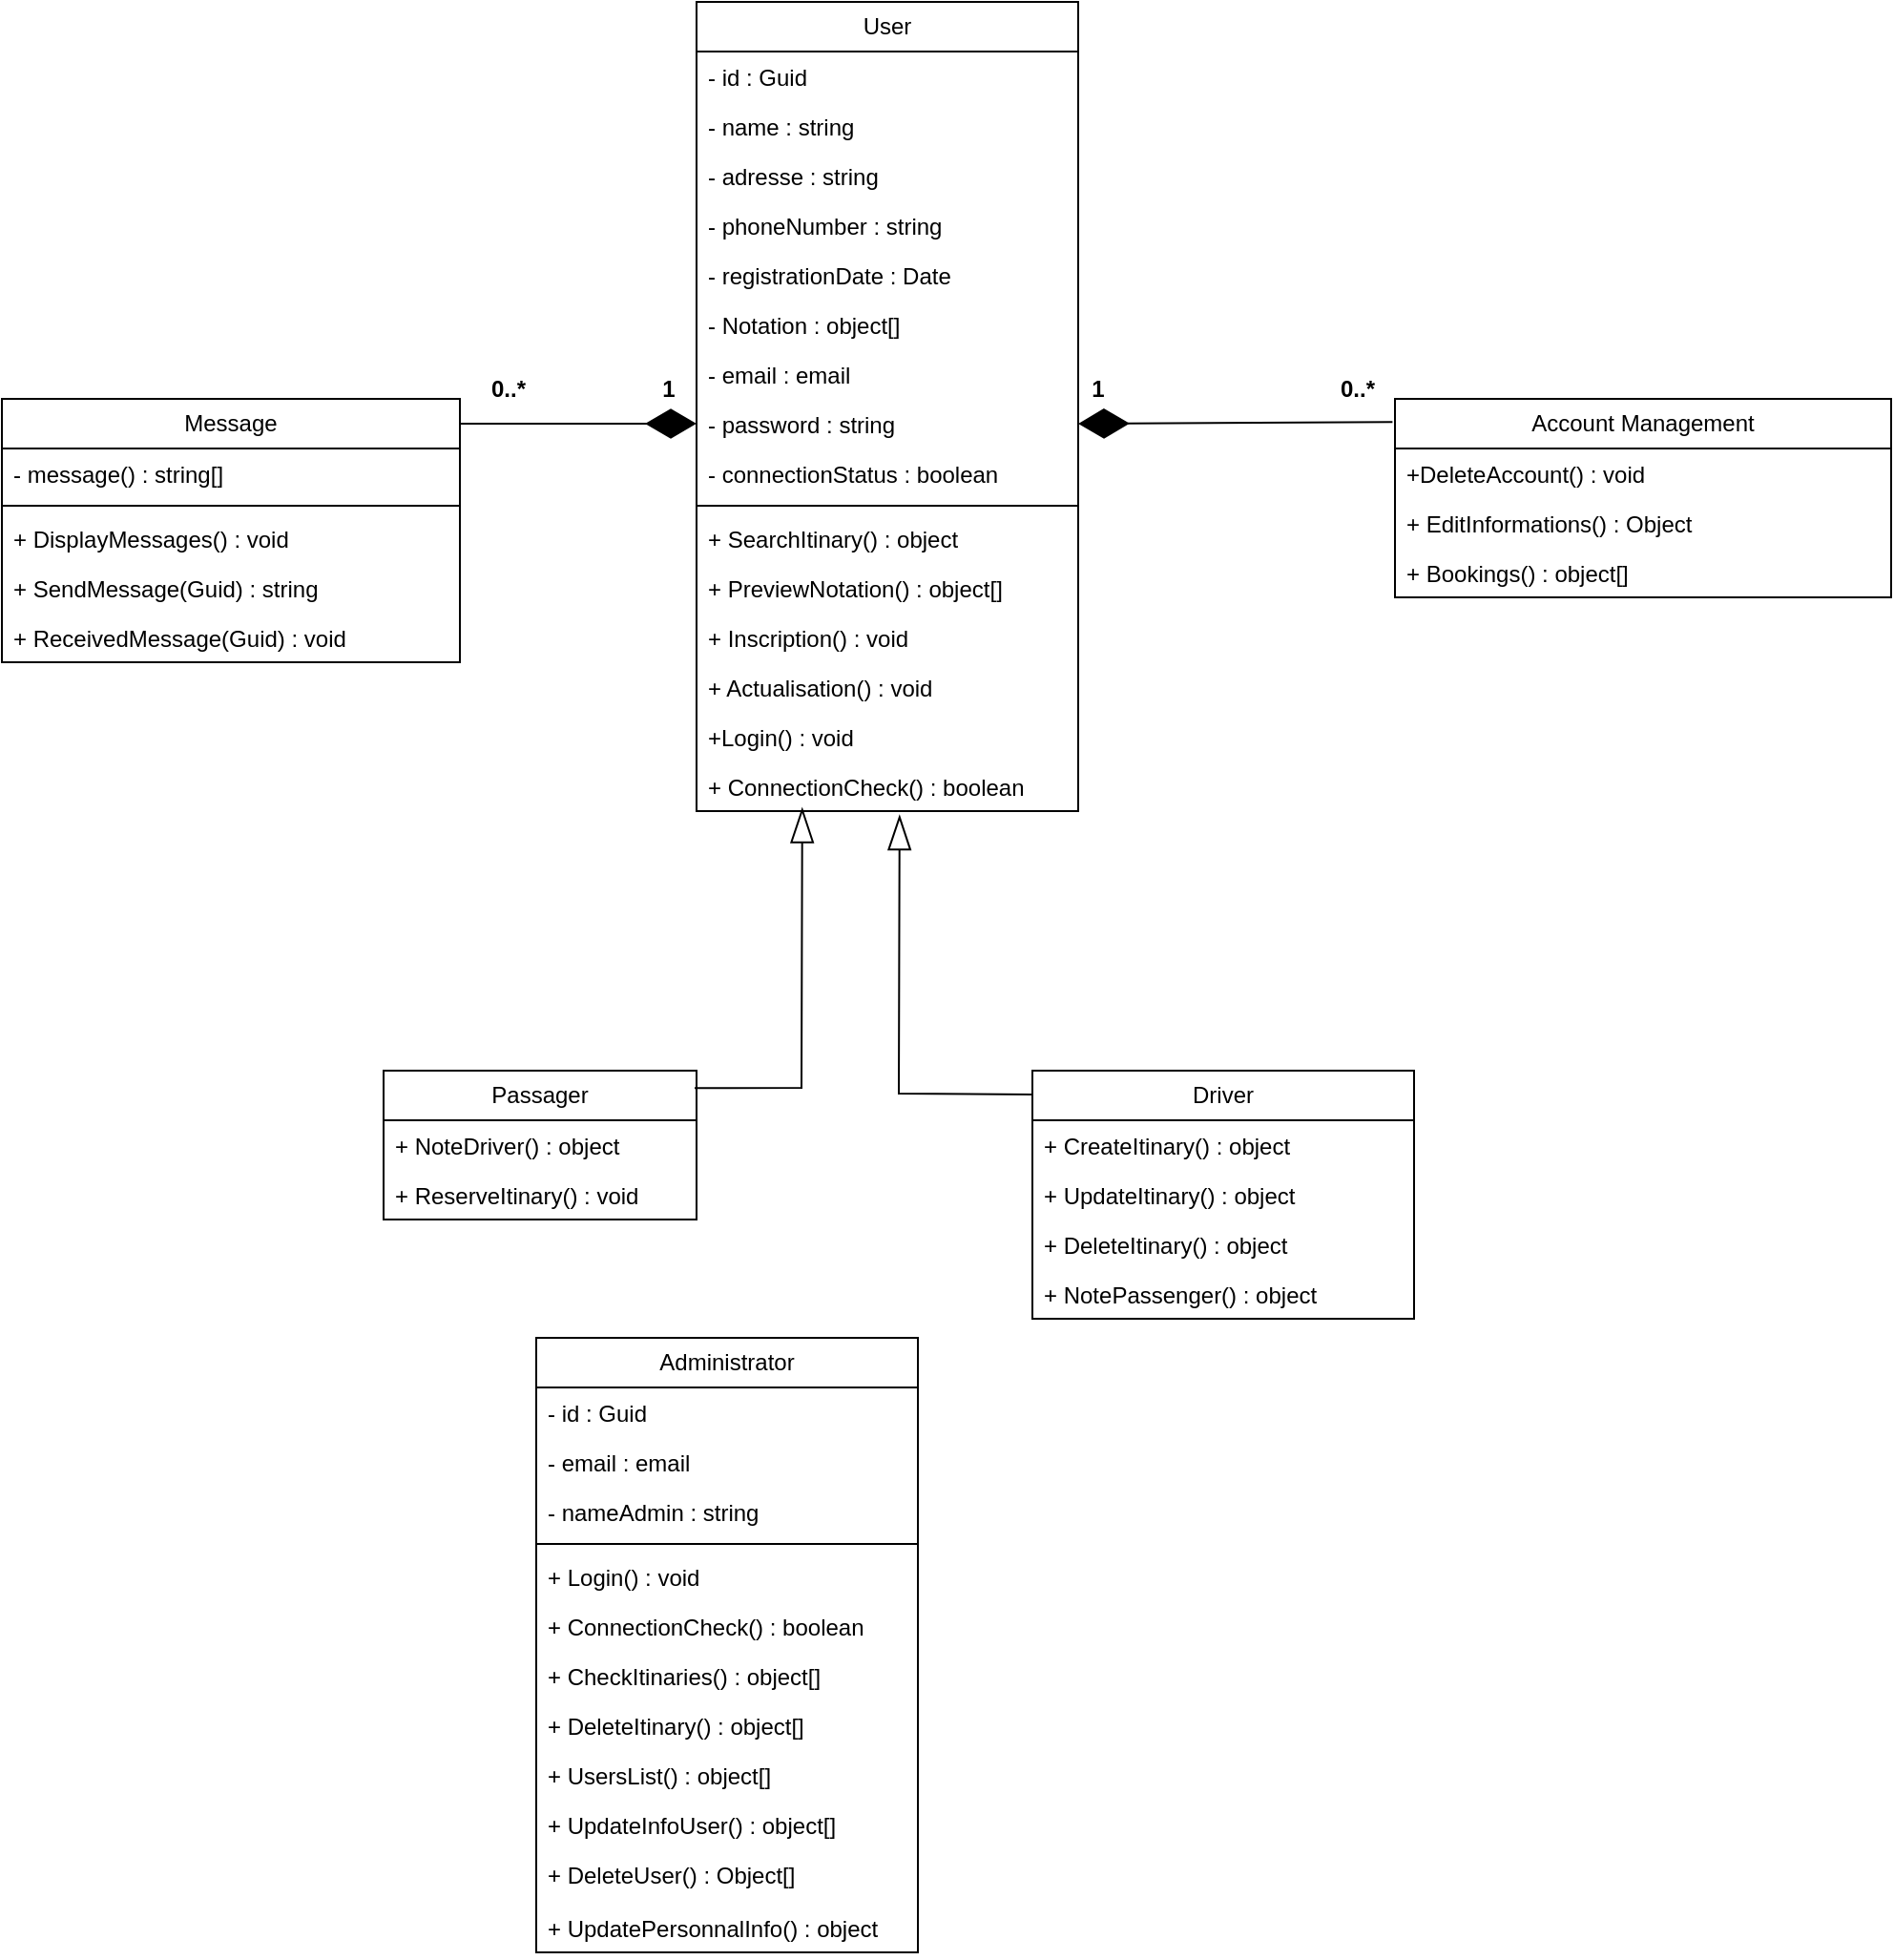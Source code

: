 <mxfile version="26.1.0">
  <diagram name="Page-1" id="EffUQz9Fc1N93kH9wc6N">
    <mxGraphModel dx="1685" dy="1355" grid="1" gridSize="10" guides="1" tooltips="1" connect="1" arrows="1" fold="1" page="1" pageScale="1" pageWidth="827" pageHeight="1169" math="0" shadow="0">
      <root>
        <mxCell id="0" />
        <mxCell id="1" parent="0" />
        <mxCell id="DANqb6_CZBiQC35ufu35-1" value="User" style="swimlane;fontStyle=0;childLayout=stackLayout;horizontal=1;startSize=26;fillColor=none;horizontalStack=0;resizeParent=1;resizeParentMax=0;resizeLast=0;collapsible=1;marginBottom=0;whiteSpace=wrap;html=1;" vertex="1" parent="1">
          <mxGeometry x="214" y="100" width="200" height="424" as="geometry" />
        </mxCell>
        <mxCell id="DANqb6_CZBiQC35ufu35-2" value="- id : Guid" style="text;strokeColor=none;fillColor=none;align=left;verticalAlign=top;spacingLeft=4;spacingRight=4;overflow=hidden;rotatable=0;points=[[0,0.5],[1,0.5]];portConstraint=eastwest;whiteSpace=wrap;html=1;" vertex="1" parent="DANqb6_CZBiQC35ufu35-1">
          <mxGeometry y="26" width="200" height="26" as="geometry" />
        </mxCell>
        <mxCell id="DANqb6_CZBiQC35ufu35-19" value="- name : string" style="text;strokeColor=none;fillColor=none;align=left;verticalAlign=top;spacingLeft=4;spacingRight=4;overflow=hidden;rotatable=0;points=[[0,0.5],[1,0.5]];portConstraint=eastwest;whiteSpace=wrap;html=1;" vertex="1" parent="DANqb6_CZBiQC35ufu35-1">
          <mxGeometry y="52" width="200" height="26" as="geometry" />
        </mxCell>
        <mxCell id="DANqb6_CZBiQC35ufu35-31" value="- adresse : string" style="text;strokeColor=none;fillColor=none;align=left;verticalAlign=top;spacingLeft=4;spacingRight=4;overflow=hidden;rotatable=0;points=[[0,0.5],[1,0.5]];portConstraint=eastwest;whiteSpace=wrap;html=1;" vertex="1" parent="DANqb6_CZBiQC35ufu35-1">
          <mxGeometry y="78" width="200" height="26" as="geometry" />
        </mxCell>
        <mxCell id="DANqb6_CZBiQC35ufu35-9" value="- phoneNumber : string" style="text;strokeColor=none;fillColor=none;align=left;verticalAlign=top;spacingLeft=4;spacingRight=4;overflow=hidden;rotatable=0;points=[[0,0.5],[1,0.5]];portConstraint=eastwest;whiteSpace=wrap;html=1;" vertex="1" parent="DANqb6_CZBiQC35ufu35-1">
          <mxGeometry y="104" width="200" height="26" as="geometry" />
        </mxCell>
        <mxCell id="DANqb6_CZBiQC35ufu35-5" value="- registrationDate : Date " style="text;strokeColor=none;fillColor=none;align=left;verticalAlign=top;spacingLeft=4;spacingRight=4;overflow=hidden;rotatable=0;points=[[0,0.5],[1,0.5]];portConstraint=eastwest;whiteSpace=wrap;html=1;" vertex="1" parent="DANqb6_CZBiQC35ufu35-1">
          <mxGeometry y="130" width="200" height="26" as="geometry" />
        </mxCell>
        <mxCell id="DANqb6_CZBiQC35ufu35-36" value="- Notation : object[]" style="text;strokeColor=none;fillColor=none;align=left;verticalAlign=top;spacingLeft=4;spacingRight=4;overflow=hidden;rotatable=0;points=[[0,0.5],[1,0.5]];portConstraint=eastwest;whiteSpace=wrap;html=1;" vertex="1" parent="DANqb6_CZBiQC35ufu35-1">
          <mxGeometry y="156" width="200" height="26" as="geometry" />
        </mxCell>
        <mxCell id="DANqb6_CZBiQC35ufu35-8" value="- email : email" style="text;strokeColor=none;fillColor=none;align=left;verticalAlign=top;spacingLeft=4;spacingRight=4;overflow=hidden;rotatable=0;points=[[0,0.5],[1,0.5]];portConstraint=eastwest;whiteSpace=wrap;html=1;" vertex="1" parent="DANqb6_CZBiQC35ufu35-1">
          <mxGeometry y="182" width="200" height="26" as="geometry" />
        </mxCell>
        <mxCell id="DANqb6_CZBiQC35ufu35-3" value="- password : string" style="text;strokeColor=none;fillColor=none;align=left;verticalAlign=top;spacingLeft=4;spacingRight=4;overflow=hidden;rotatable=0;points=[[0,0.5],[1,0.5]];portConstraint=eastwest;whiteSpace=wrap;html=1;" vertex="1" parent="DANqb6_CZBiQC35ufu35-1">
          <mxGeometry y="208" width="200" height="26" as="geometry" />
        </mxCell>
        <mxCell id="DANqb6_CZBiQC35ufu35-4" value="- connectionStatus : boolean" style="text;strokeColor=none;fillColor=none;align=left;verticalAlign=top;spacingLeft=4;spacingRight=4;overflow=hidden;rotatable=0;points=[[0,0.5],[1,0.5]];portConstraint=eastwest;whiteSpace=wrap;html=1;" vertex="1" parent="DANqb6_CZBiQC35ufu35-1">
          <mxGeometry y="234" width="200" height="26" as="geometry" />
        </mxCell>
        <mxCell id="DANqb6_CZBiQC35ufu35-7" value="" style="line;strokeWidth=1;fillColor=none;align=left;verticalAlign=middle;spacingTop=-1;spacingLeft=3;spacingRight=3;rotatable=0;labelPosition=right;points=[];portConstraint=eastwest;strokeColor=inherit;" vertex="1" parent="DANqb6_CZBiQC35ufu35-1">
          <mxGeometry y="260" width="200" height="8" as="geometry" />
        </mxCell>
        <mxCell id="DANqb6_CZBiQC35ufu35-39" value="+ SearchItinary() : object" style="text;strokeColor=none;fillColor=none;align=left;verticalAlign=top;spacingLeft=4;spacingRight=4;overflow=hidden;rotatable=0;points=[[0,0.5],[1,0.5]];portConstraint=eastwest;whiteSpace=wrap;html=1;" vertex="1" parent="DANqb6_CZBiQC35ufu35-1">
          <mxGeometry y="268" width="200" height="26" as="geometry" />
        </mxCell>
        <mxCell id="DANqb6_CZBiQC35ufu35-38" value="+ PreviewNotation() : object[]" style="text;strokeColor=none;fillColor=none;align=left;verticalAlign=top;spacingLeft=4;spacingRight=4;overflow=hidden;rotatable=0;points=[[0,0.5],[1,0.5]];portConstraint=eastwest;whiteSpace=wrap;html=1;" vertex="1" parent="DANqb6_CZBiQC35ufu35-1">
          <mxGeometry y="294" width="200" height="26" as="geometry" />
        </mxCell>
        <mxCell id="DANqb6_CZBiQC35ufu35-33" value="+ Inscription() : void" style="text;strokeColor=none;fillColor=none;align=left;verticalAlign=top;spacingLeft=4;spacingRight=4;overflow=hidden;rotatable=0;points=[[0,0.5],[1,0.5]];portConstraint=eastwest;whiteSpace=wrap;html=1;" vertex="1" parent="DANqb6_CZBiQC35ufu35-1">
          <mxGeometry y="320" width="200" height="26" as="geometry" />
        </mxCell>
        <mxCell id="DANqb6_CZBiQC35ufu35-34" value="+ Actualisation() : void" style="text;strokeColor=none;fillColor=none;align=left;verticalAlign=top;spacingLeft=4;spacingRight=4;overflow=hidden;rotatable=0;points=[[0,0.5],[1,0.5]];portConstraint=eastwest;whiteSpace=wrap;html=1;" vertex="1" parent="DANqb6_CZBiQC35ufu35-1">
          <mxGeometry y="346" width="200" height="26" as="geometry" />
        </mxCell>
        <mxCell id="DANqb6_CZBiQC35ufu35-32" value="+Login() : void" style="text;strokeColor=none;fillColor=none;align=left;verticalAlign=top;spacingLeft=4;spacingRight=4;overflow=hidden;rotatable=0;points=[[0,0.5],[1,0.5]];portConstraint=eastwest;whiteSpace=wrap;html=1;" vertex="1" parent="DANqb6_CZBiQC35ufu35-1">
          <mxGeometry y="372" width="200" height="26" as="geometry" />
        </mxCell>
        <mxCell id="DANqb6_CZBiQC35ufu35-6" value="+ ConnectionCheck() : boolean" style="text;strokeColor=none;fillColor=none;align=left;verticalAlign=top;spacingLeft=4;spacingRight=4;overflow=hidden;rotatable=0;points=[[0,0.5],[1,0.5]];portConstraint=eastwest;whiteSpace=wrap;html=1;" vertex="1" parent="DANqb6_CZBiQC35ufu35-1">
          <mxGeometry y="398" width="200" height="26" as="geometry" />
        </mxCell>
        <mxCell id="DANqb6_CZBiQC35ufu35-10" value="Administrator" style="swimlane;fontStyle=0;childLayout=stackLayout;horizontal=1;startSize=26;fillColor=none;horizontalStack=0;resizeParent=1;resizeParentMax=0;resizeLast=0;collapsible=1;marginBottom=0;whiteSpace=wrap;html=1;" vertex="1" parent="1">
          <mxGeometry x="130" y="800" width="200" height="322" as="geometry" />
        </mxCell>
        <mxCell id="DANqb6_CZBiQC35ufu35-11" value="- id : Guid" style="text;strokeColor=none;fillColor=none;align=left;verticalAlign=top;spacingLeft=4;spacingRight=4;overflow=hidden;rotatable=0;points=[[0,0.5],[1,0.5]];portConstraint=eastwest;whiteSpace=wrap;html=1;" vertex="1" parent="DANqb6_CZBiQC35ufu35-10">
          <mxGeometry y="26" width="200" height="26" as="geometry" />
        </mxCell>
        <mxCell id="DANqb6_CZBiQC35ufu35-12" value="- email : email" style="text;strokeColor=none;fillColor=none;align=left;verticalAlign=top;spacingLeft=4;spacingRight=4;overflow=hidden;rotatable=0;points=[[0,0.5],[1,0.5]];portConstraint=eastwest;whiteSpace=wrap;html=1;" vertex="1" parent="DANqb6_CZBiQC35ufu35-10">
          <mxGeometry y="52" width="200" height="26" as="geometry" />
        </mxCell>
        <mxCell id="DANqb6_CZBiQC35ufu35-13" value="- nameAdmin : string" style="text;strokeColor=none;fillColor=none;align=left;verticalAlign=top;spacingLeft=4;spacingRight=4;overflow=hidden;rotatable=0;points=[[0,0.5],[1,0.5]];portConstraint=eastwest;whiteSpace=wrap;html=1;" vertex="1" parent="DANqb6_CZBiQC35ufu35-10">
          <mxGeometry y="78" width="200" height="26" as="geometry" />
        </mxCell>
        <mxCell id="DANqb6_CZBiQC35ufu35-17" value="" style="line;strokeWidth=1;fillColor=none;align=left;verticalAlign=middle;spacingTop=-1;spacingLeft=3;spacingRight=3;rotatable=0;labelPosition=right;points=[];portConstraint=eastwest;strokeColor=inherit;" vertex="1" parent="DANqb6_CZBiQC35ufu35-10">
          <mxGeometry y="104" width="200" height="8" as="geometry" />
        </mxCell>
        <mxCell id="DANqb6_CZBiQC35ufu35-58" value="+ Login() : void" style="text;strokeColor=none;fillColor=none;align=left;verticalAlign=top;spacingLeft=4;spacingRight=4;overflow=hidden;rotatable=0;points=[[0,0.5],[1,0.5]];portConstraint=eastwest;whiteSpace=wrap;html=1;" vertex="1" parent="DANqb6_CZBiQC35ufu35-10">
          <mxGeometry y="112" width="200" height="26" as="geometry" />
        </mxCell>
        <mxCell id="DANqb6_CZBiQC35ufu35-18" value="+ ConnectionCheck() : boolean" style="text;strokeColor=none;fillColor=none;align=left;verticalAlign=top;spacingLeft=4;spacingRight=4;overflow=hidden;rotatable=0;points=[[0,0.5],[1,0.5]];portConstraint=eastwest;whiteSpace=wrap;html=1;" vertex="1" parent="DANqb6_CZBiQC35ufu35-10">
          <mxGeometry y="138" width="200" height="26" as="geometry" />
        </mxCell>
        <mxCell id="DANqb6_CZBiQC35ufu35-59" value="+ CheckItinaries() : object[]" style="text;strokeColor=none;fillColor=none;align=left;verticalAlign=top;spacingLeft=4;spacingRight=4;overflow=hidden;rotatable=0;points=[[0,0.5],[1,0.5]];portConstraint=eastwest;whiteSpace=wrap;html=1;" vertex="1" parent="DANqb6_CZBiQC35ufu35-10">
          <mxGeometry y="164" width="200" height="26" as="geometry" />
        </mxCell>
        <mxCell id="DANqb6_CZBiQC35ufu35-64" value="+ DeleteItinary() : object[]" style="text;strokeColor=none;fillColor=none;align=left;verticalAlign=top;spacingLeft=4;spacingRight=4;overflow=hidden;rotatable=0;points=[[0,0.5],[1,0.5]];portConstraint=eastwest;whiteSpace=wrap;html=1;" vertex="1" parent="DANqb6_CZBiQC35ufu35-10">
          <mxGeometry y="190" width="200" height="26" as="geometry" />
        </mxCell>
        <mxCell id="DANqb6_CZBiQC35ufu35-60" value="+ UsersList() : object[]" style="text;strokeColor=none;fillColor=none;align=left;verticalAlign=top;spacingLeft=4;spacingRight=4;overflow=hidden;rotatable=0;points=[[0,0.5],[1,0.5]];portConstraint=eastwest;whiteSpace=wrap;html=1;" vertex="1" parent="DANqb6_CZBiQC35ufu35-10">
          <mxGeometry y="216" width="200" height="26" as="geometry" />
        </mxCell>
        <mxCell id="DANqb6_CZBiQC35ufu35-61" value="+ UpdateInfoUser() : object[]" style="text;strokeColor=none;fillColor=none;align=left;verticalAlign=top;spacingLeft=4;spacingRight=4;overflow=hidden;rotatable=0;points=[[0,0.5],[1,0.5]];portConstraint=eastwest;whiteSpace=wrap;html=1;" vertex="1" parent="DANqb6_CZBiQC35ufu35-10">
          <mxGeometry y="242" width="200" height="26" as="geometry" />
        </mxCell>
        <mxCell id="DANqb6_CZBiQC35ufu35-62" value="+ DeleteUser() : Object[]" style="text;strokeColor=none;fillColor=none;align=left;verticalAlign=top;spacingLeft=4;spacingRight=4;overflow=hidden;rotatable=0;points=[[0,0.5],[1,0.5]];portConstraint=eastwest;whiteSpace=wrap;html=1;" vertex="1" parent="DANqb6_CZBiQC35ufu35-10">
          <mxGeometry y="268" width="200" height="28" as="geometry" />
        </mxCell>
        <mxCell id="DANqb6_CZBiQC35ufu35-63" value="+ UpdatePersonnalInfo() : object" style="text;strokeColor=none;fillColor=none;align=left;verticalAlign=top;spacingLeft=4;spacingRight=4;overflow=hidden;rotatable=0;points=[[0,0.5],[1,0.5]];portConstraint=eastwest;whiteSpace=wrap;html=1;" vertex="1" parent="DANqb6_CZBiQC35ufu35-10">
          <mxGeometry y="296" width="200" height="26" as="geometry" />
        </mxCell>
        <mxCell id="DANqb6_CZBiQC35ufu35-21" value="Passager" style="swimlane;fontStyle=0;childLayout=stackLayout;horizontal=1;startSize=26;fillColor=none;horizontalStack=0;resizeParent=1;resizeParentMax=0;resizeLast=0;collapsible=1;marginBottom=0;whiteSpace=wrap;html=1;" vertex="1" parent="1">
          <mxGeometry x="50" y="660" width="164" height="78" as="geometry" />
        </mxCell>
        <mxCell id="DANqb6_CZBiQC35ufu35-22" value="+ NoteDriver() : object" style="text;strokeColor=none;fillColor=none;align=left;verticalAlign=top;spacingLeft=4;spacingRight=4;overflow=hidden;rotatable=0;points=[[0,0.5],[1,0.5]];portConstraint=eastwest;whiteSpace=wrap;html=1;" vertex="1" parent="DANqb6_CZBiQC35ufu35-21">
          <mxGeometry y="26" width="164" height="26" as="geometry" />
        </mxCell>
        <mxCell id="DANqb6_CZBiQC35ufu35-24" value="+ ReserveItinary() : void" style="text;strokeColor=none;fillColor=none;align=left;verticalAlign=top;spacingLeft=4;spacingRight=4;overflow=hidden;rotatable=0;points=[[0,0.5],[1,0.5]];portConstraint=eastwest;whiteSpace=wrap;html=1;" vertex="1" parent="DANqb6_CZBiQC35ufu35-21">
          <mxGeometry y="52" width="164" height="26" as="geometry" />
        </mxCell>
        <mxCell id="DANqb6_CZBiQC35ufu35-25" value="Driver" style="swimlane;fontStyle=0;childLayout=stackLayout;horizontal=1;startSize=26;fillColor=none;horizontalStack=0;resizeParent=1;resizeParentMax=0;resizeLast=0;collapsible=1;marginBottom=0;whiteSpace=wrap;html=1;" vertex="1" parent="1">
          <mxGeometry x="390" y="660" width="200" height="130" as="geometry" />
        </mxCell>
        <mxCell id="DANqb6_CZBiQC35ufu35-26" value="+ CreateItinary() : object" style="text;strokeColor=none;fillColor=none;align=left;verticalAlign=top;spacingLeft=4;spacingRight=4;overflow=hidden;rotatable=0;points=[[0,0.5],[1,0.5]];portConstraint=eastwest;whiteSpace=wrap;html=1;" vertex="1" parent="DANqb6_CZBiQC35ufu35-25">
          <mxGeometry y="26" width="200" height="26" as="geometry" />
        </mxCell>
        <mxCell id="DANqb6_CZBiQC35ufu35-27" value="+ UpdateItinary() : object" style="text;strokeColor=none;fillColor=none;align=left;verticalAlign=top;spacingLeft=4;spacingRight=4;overflow=hidden;rotatable=0;points=[[0,0.5],[1,0.5]];portConstraint=eastwest;whiteSpace=wrap;html=1;" vertex="1" parent="DANqb6_CZBiQC35ufu35-25">
          <mxGeometry y="52" width="200" height="26" as="geometry" />
        </mxCell>
        <mxCell id="DANqb6_CZBiQC35ufu35-28" value="+ DeleteItinary() : object" style="text;strokeColor=none;fillColor=none;align=left;verticalAlign=top;spacingLeft=4;spacingRight=4;overflow=hidden;rotatable=0;points=[[0,0.5],[1,0.5]];portConstraint=eastwest;whiteSpace=wrap;html=1;" vertex="1" parent="DANqb6_CZBiQC35ufu35-25">
          <mxGeometry y="78" width="200" height="26" as="geometry" />
        </mxCell>
        <mxCell id="DANqb6_CZBiQC35ufu35-35" value="+ NotePassenger() : object" style="text;strokeColor=none;fillColor=none;align=left;verticalAlign=top;spacingLeft=4;spacingRight=4;overflow=hidden;rotatable=0;points=[[0,0.5],[1,0.5]];portConstraint=eastwest;whiteSpace=wrap;html=1;" vertex="1" parent="DANqb6_CZBiQC35ufu35-25">
          <mxGeometry y="104" width="200" height="26" as="geometry" />
        </mxCell>
        <mxCell id="DANqb6_CZBiQC35ufu35-29" value="" style="endArrow=blockThin;endSize=16;endFill=0;html=1;rounded=0;entryX=0.277;entryY=0.932;entryDx=0;entryDy=0;entryPerimeter=0;exitX=0.994;exitY=0.117;exitDx=0;exitDy=0;exitPerimeter=0;" edge="1" parent="1" source="DANqb6_CZBiQC35ufu35-21" target="DANqb6_CZBiQC35ufu35-6">
          <mxGeometry x="0.111" y="-1" width="160" relative="1" as="geometry">
            <mxPoint x="250" y="490" as="sourcePoint" />
            <mxPoint x="340" y="400" as="targetPoint" />
            <Array as="points">
              <mxPoint x="269" y="669" />
            </Array>
            <mxPoint as="offset" />
          </mxGeometry>
        </mxCell>
        <mxCell id="DANqb6_CZBiQC35ufu35-30" value="" style="endArrow=blockThin;endSize=16;endFill=0;html=1;rounded=0;entryX=0.532;entryY=1.079;entryDx=0;entryDy=0;exitX=0;exitY=0.096;exitDx=0;exitDy=0;exitPerimeter=0;entryPerimeter=0;" edge="1" parent="1" source="DANqb6_CZBiQC35ufu35-25" target="DANqb6_CZBiQC35ufu35-6">
          <mxGeometry x="0.111" y="-1" width="160" relative="1" as="geometry">
            <mxPoint x="350" y="460" as="sourcePoint" />
            <mxPoint x="283" y="354" as="targetPoint" />
            <Array as="points">
              <mxPoint x="320" y="672" />
            </Array>
            <mxPoint as="offset" />
          </mxGeometry>
        </mxCell>
        <mxCell id="DANqb6_CZBiQC35ufu35-40" value="Message" style="swimlane;fontStyle=0;childLayout=stackLayout;horizontal=1;startSize=26;fillColor=none;horizontalStack=0;resizeParent=1;resizeParentMax=0;resizeLast=0;collapsible=1;marginBottom=0;whiteSpace=wrap;html=1;" vertex="1" parent="1">
          <mxGeometry x="-150" y="308" width="240" height="138" as="geometry" />
        </mxCell>
        <mxCell id="DANqb6_CZBiQC35ufu35-41" value="- message() : string[]" style="text;strokeColor=none;fillColor=none;align=left;verticalAlign=top;spacingLeft=4;spacingRight=4;overflow=hidden;rotatable=0;points=[[0,0.5],[1,0.5]];portConstraint=eastwest;whiteSpace=wrap;html=1;" vertex="1" parent="DANqb6_CZBiQC35ufu35-40">
          <mxGeometry y="26" width="240" height="26" as="geometry" />
        </mxCell>
        <mxCell id="DANqb6_CZBiQC35ufu35-46" value="" style="line;strokeWidth=1;fillColor=none;align=left;verticalAlign=middle;spacingTop=-1;spacingLeft=3;spacingRight=3;rotatable=0;labelPosition=right;points=[];portConstraint=eastwest;strokeColor=inherit;" vertex="1" parent="DANqb6_CZBiQC35ufu35-40">
          <mxGeometry y="52" width="240" height="8" as="geometry" />
        </mxCell>
        <mxCell id="DANqb6_CZBiQC35ufu35-43" value="+ DisplayMessages() : void" style="text;strokeColor=none;fillColor=none;align=left;verticalAlign=top;spacingLeft=4;spacingRight=4;overflow=hidden;rotatable=0;points=[[0,0.5],[1,0.5]];portConstraint=eastwest;whiteSpace=wrap;html=1;" vertex="1" parent="DANqb6_CZBiQC35ufu35-40">
          <mxGeometry y="60" width="240" height="26" as="geometry" />
        </mxCell>
        <mxCell id="DANqb6_CZBiQC35ufu35-44" value="+ SendMessage(Guid) : string" style="text;strokeColor=none;fillColor=none;align=left;verticalAlign=top;spacingLeft=4;spacingRight=4;overflow=hidden;rotatable=0;points=[[0,0.5],[1,0.5]];portConstraint=eastwest;whiteSpace=wrap;html=1;" vertex="1" parent="DANqb6_CZBiQC35ufu35-40">
          <mxGeometry y="86" width="240" height="26" as="geometry" />
        </mxCell>
        <mxCell id="DANqb6_CZBiQC35ufu35-45" value="+ ReceivedMessage(Guid) : void" style="text;strokeColor=none;fillColor=none;align=left;verticalAlign=top;spacingLeft=4;spacingRight=4;overflow=hidden;rotatable=0;points=[[0,0.5],[1,0.5]];portConstraint=eastwest;whiteSpace=wrap;html=1;" vertex="1" parent="DANqb6_CZBiQC35ufu35-40">
          <mxGeometry y="112" width="240" height="26" as="geometry" />
        </mxCell>
        <mxCell id="DANqb6_CZBiQC35ufu35-47" value="" style="endArrow=diamondThin;endFill=1;endSize=24;html=1;rounded=0;entryX=0;entryY=0.5;entryDx=0;entryDy=0;exitX=1;exitY=0.094;exitDx=0;exitDy=0;exitPerimeter=0;" edge="1" parent="1" source="DANqb6_CZBiQC35ufu35-40" target="DANqb6_CZBiQC35ufu35-3">
          <mxGeometry width="160" relative="1" as="geometry">
            <mxPoint x="91" y="323" as="sourcePoint" />
            <mxPoint x="270" y="400" as="targetPoint" />
          </mxGeometry>
        </mxCell>
        <mxCell id="DANqb6_CZBiQC35ufu35-49" value="Account Management" style="swimlane;fontStyle=0;childLayout=stackLayout;horizontal=1;startSize=26;fillColor=none;horizontalStack=0;resizeParent=1;resizeParentMax=0;resizeLast=0;collapsible=1;marginBottom=0;whiteSpace=wrap;html=1;" vertex="1" parent="1">
          <mxGeometry x="580" y="308" width="260" height="104" as="geometry" />
        </mxCell>
        <mxCell id="DANqb6_CZBiQC35ufu35-50" value="+DeleteAccount() : void " style="text;strokeColor=none;fillColor=none;align=left;verticalAlign=top;spacingLeft=4;spacingRight=4;overflow=hidden;rotatable=0;points=[[0,0.5],[1,0.5]];portConstraint=eastwest;whiteSpace=wrap;html=1;" vertex="1" parent="DANqb6_CZBiQC35ufu35-49">
          <mxGeometry y="26" width="260" height="26" as="geometry" />
        </mxCell>
        <mxCell id="DANqb6_CZBiQC35ufu35-51" value="+ EditInformations() : Object" style="text;strokeColor=none;fillColor=none;align=left;verticalAlign=top;spacingLeft=4;spacingRight=4;overflow=hidden;rotatable=0;points=[[0,0.5],[1,0.5]];portConstraint=eastwest;whiteSpace=wrap;html=1;" vertex="1" parent="DANqb6_CZBiQC35ufu35-49">
          <mxGeometry y="52" width="260" height="26" as="geometry" />
        </mxCell>
        <mxCell id="DANqb6_CZBiQC35ufu35-52" value="+ Bookings() : object[]" style="text;strokeColor=none;fillColor=none;align=left;verticalAlign=top;spacingLeft=4;spacingRight=4;overflow=hidden;rotatable=0;points=[[0,0.5],[1,0.5]];portConstraint=eastwest;whiteSpace=wrap;html=1;" vertex="1" parent="DANqb6_CZBiQC35ufu35-49">
          <mxGeometry y="78" width="260" height="26" as="geometry" />
        </mxCell>
        <mxCell id="DANqb6_CZBiQC35ufu35-53" value="" style="endArrow=diamondThin;endFill=1;endSize=24;html=1;rounded=0;entryX=1;entryY=0.5;entryDx=0;entryDy=0;exitX=-0.005;exitY=0.117;exitDx=0;exitDy=0;exitPerimeter=0;" edge="1" parent="1" source="DANqb6_CZBiQC35ufu35-49">
          <mxGeometry width="160" relative="1" as="geometry">
            <mxPoint x="420" y="398" as="sourcePoint" />
            <mxPoint x="414" y="321" as="targetPoint" />
          </mxGeometry>
        </mxCell>
        <mxCell id="DANqb6_CZBiQC35ufu35-54" value="1" style="text;align=center;fontStyle=1;verticalAlign=middle;spacingLeft=3;spacingRight=3;strokeColor=none;rotatable=0;points=[[0,0.5],[1,0.5]];portConstraint=eastwest;html=1;" vertex="1" parent="1">
          <mxGeometry x="184" y="290" width="30" height="26" as="geometry" />
        </mxCell>
        <mxCell id="DANqb6_CZBiQC35ufu35-55" value="0..*" style="text;align=center;fontStyle=1;verticalAlign=middle;spacingLeft=3;spacingRight=3;strokeColor=none;rotatable=0;points=[[0,0.5],[1,0.5]];portConstraint=eastwest;html=1;" vertex="1" parent="1">
          <mxGeometry x="100" y="290" width="30" height="26" as="geometry" />
        </mxCell>
        <mxCell id="DANqb6_CZBiQC35ufu35-56" value="1" style="text;align=center;fontStyle=1;verticalAlign=middle;spacingLeft=3;spacingRight=3;strokeColor=none;rotatable=0;points=[[0,0.5],[1,0.5]];portConstraint=eastwest;html=1;" vertex="1" parent="1">
          <mxGeometry x="414" y="290" width="20" height="26" as="geometry" />
        </mxCell>
        <mxCell id="DANqb6_CZBiQC35ufu35-57" value="0..*" style="text;align=center;fontStyle=1;verticalAlign=middle;spacingLeft=3;spacingRight=3;strokeColor=none;rotatable=0;points=[[0,0.5],[1,0.5]];portConstraint=eastwest;html=1;" vertex="1" parent="1">
          <mxGeometry x="550" y="290" width="20" height="26" as="geometry" />
        </mxCell>
      </root>
    </mxGraphModel>
  </diagram>
</mxfile>
